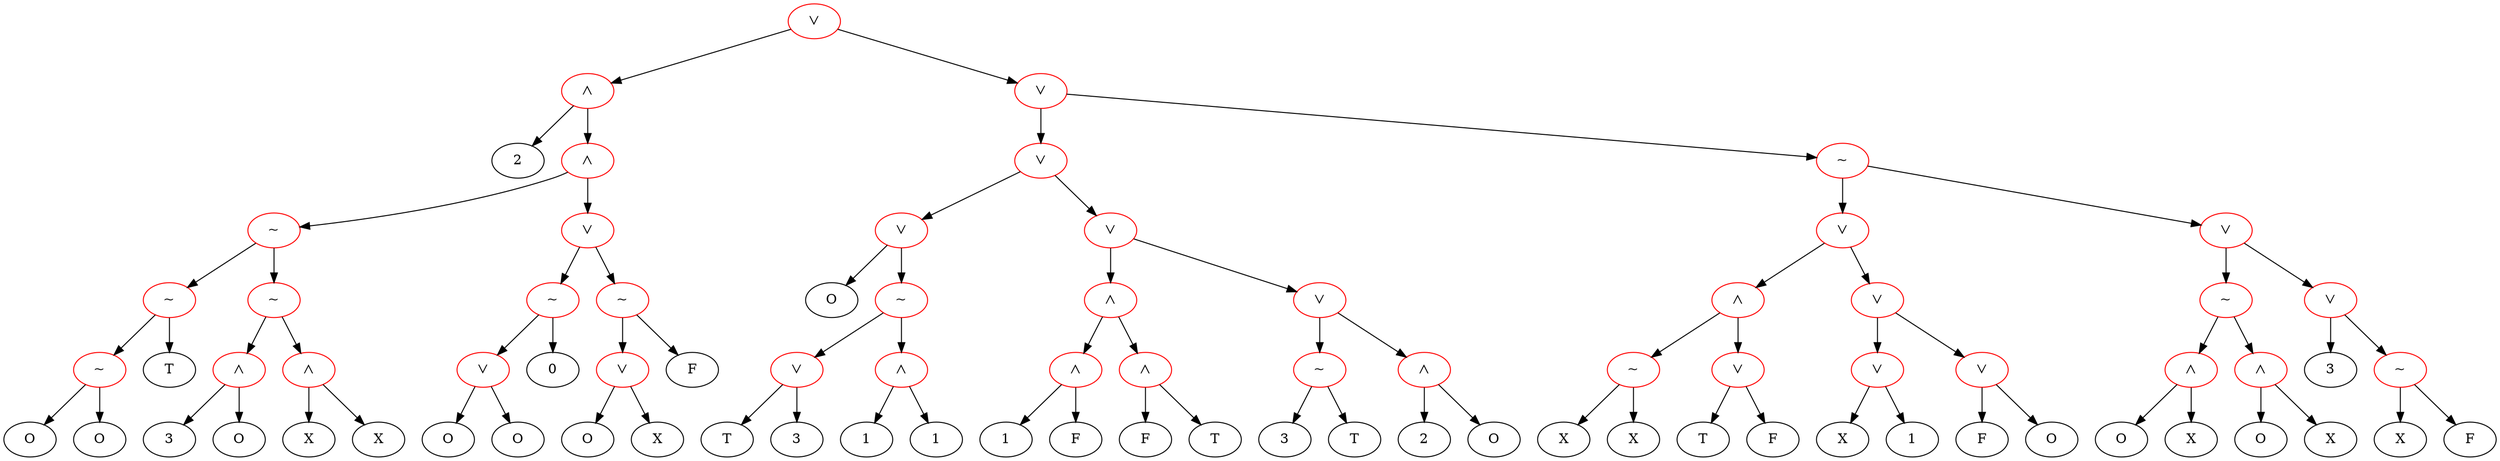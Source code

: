 digraph {
node0[label="⋁",color="red"];
node0 -> node1;
node1[label="⋀",color="red"];
node1 -> node2;
node2[label="2"];
node1 -> node3;
node3[label="⋀",color="red"];
node3 -> node4;
node4[label="~",color="red"];
node4 -> node5;
node5[label="~",color="red"];
node5 -> node6;
node6[label="~",color="red"];
node6 -> node7;
node7[label="O"];
node6 -> node8;
node8[label="O"];
node5 -> node9;
node9[label="T"];
node4 -> node10;
node10[label="~",color="red"];
node10 -> node11;
node11[label="⋀",color="red"];
node11 -> node12;
node12[label="3"];
node11 -> node13;
node13[label="O"];
node10 -> node14;
node14[label="⋀",color="red"];
node14 -> node15;
node15[label="X"];
node14 -> node16;
node16[label="X"];
node3 -> node17;
node17[label="⋁",color="red"];
node17 -> node18;
node18[label="~",color="red"];
node18 -> node19;
node19[label="⋁",color="red"];
node19 -> node20;
node20[label="O"];
node19 -> node21;
node21[label="O"];
node18 -> node22;
node22[label="0"];
node17 -> node23;
node23[label="~",color="red"];
node23 -> node24;
node24[label="⋁",color="red"];
node24 -> node25;
node25[label="O"];
node24 -> node26;
node26[label="X"];
node23 -> node27;
node27[label="F"];
node0 -> node28;
node28[label="⋁",color="red"];
node28 -> node29;
node29[label="⋁",color="red"];
node29 -> node30;
node30[label="⋁",color="red"];
node30 -> node31;
node31[label="O"];
node30 -> node32;
node32[label="~",color="red"];
node32 -> node33;
node33[label="⋁",color="red"];
node33 -> node34;
node34[label="T"];
node33 -> node35;
node35[label="3"];
node32 -> node36;
node36[label="⋀",color="red"];
node36 -> node37;
node37[label="1"];
node36 -> node38;
node38[label="1"];
node29 -> node39;
node39[label="⋁",color="red"];
node39 -> node40;
node40[label="⋀",color="red"];
node40 -> node41;
node41[label="⋀",color="red"];
node41 -> node42;
node42[label="1"];
node41 -> node43;
node43[label="F"];
node40 -> node44;
node44[label="⋀",color="red"];
node44 -> node45;
node45[label="F"];
node44 -> node46;
node46[label="T"];
node39 -> node47;
node47[label="⋁",color="red"];
node47 -> node48;
node48[label="~",color="red"];
node48 -> node49;
node49[label="3"];
node48 -> node50;
node50[label="T"];
node47 -> node51;
node51[label="⋀",color="red"];
node51 -> node52;
node52[label="2"];
node51 -> node53;
node53[label="O"];
node28 -> node54;
node54[label="~",color="red"];
node54 -> node55;
node55[label="⋁",color="red"];
node55 -> node56;
node56[label="⋀",color="red"];
node56 -> node57;
node57[label="~",color="red"];
node57 -> node58;
node58[label="X"];
node57 -> node59;
node59[label="X"];
node56 -> node60;
node60[label="⋁",color="red"];
node60 -> node61;
node61[label="T"];
node60 -> node62;
node62[label="F"];
node55 -> node63;
node63[label="⋁",color="red"];
node63 -> node64;
node64[label="⋁",color="red"];
node64 -> node65;
node65[label="X"];
node64 -> node66;
node66[label="1"];
node63 -> node67;
node67[label="⋁",color="red"];
node67 -> node68;
node68[label="F"];
node67 -> node69;
node69[label="O"];
node54 -> node70;
node70[label="⋁",color="red"];
node70 -> node71;
node71[label="~",color="red"];
node71 -> node72;
node72[label="⋀",color="red"];
node72 -> node73;
node73[label="O"];
node72 -> node74;
node74[label="X"];
node71 -> node75;
node75[label="⋀",color="red"];
node75 -> node76;
node76[label="O"];
node75 -> node77;
node77[label="X"];
node70 -> node78;
node78[label="⋁",color="red"];
node78 -> node79;
node79[label="3"];
node78 -> node80;
node80[label="~",color="red"];
node80 -> node81;
node81[label="X"];
node80 -> node82;
node82[label="F"];
}
